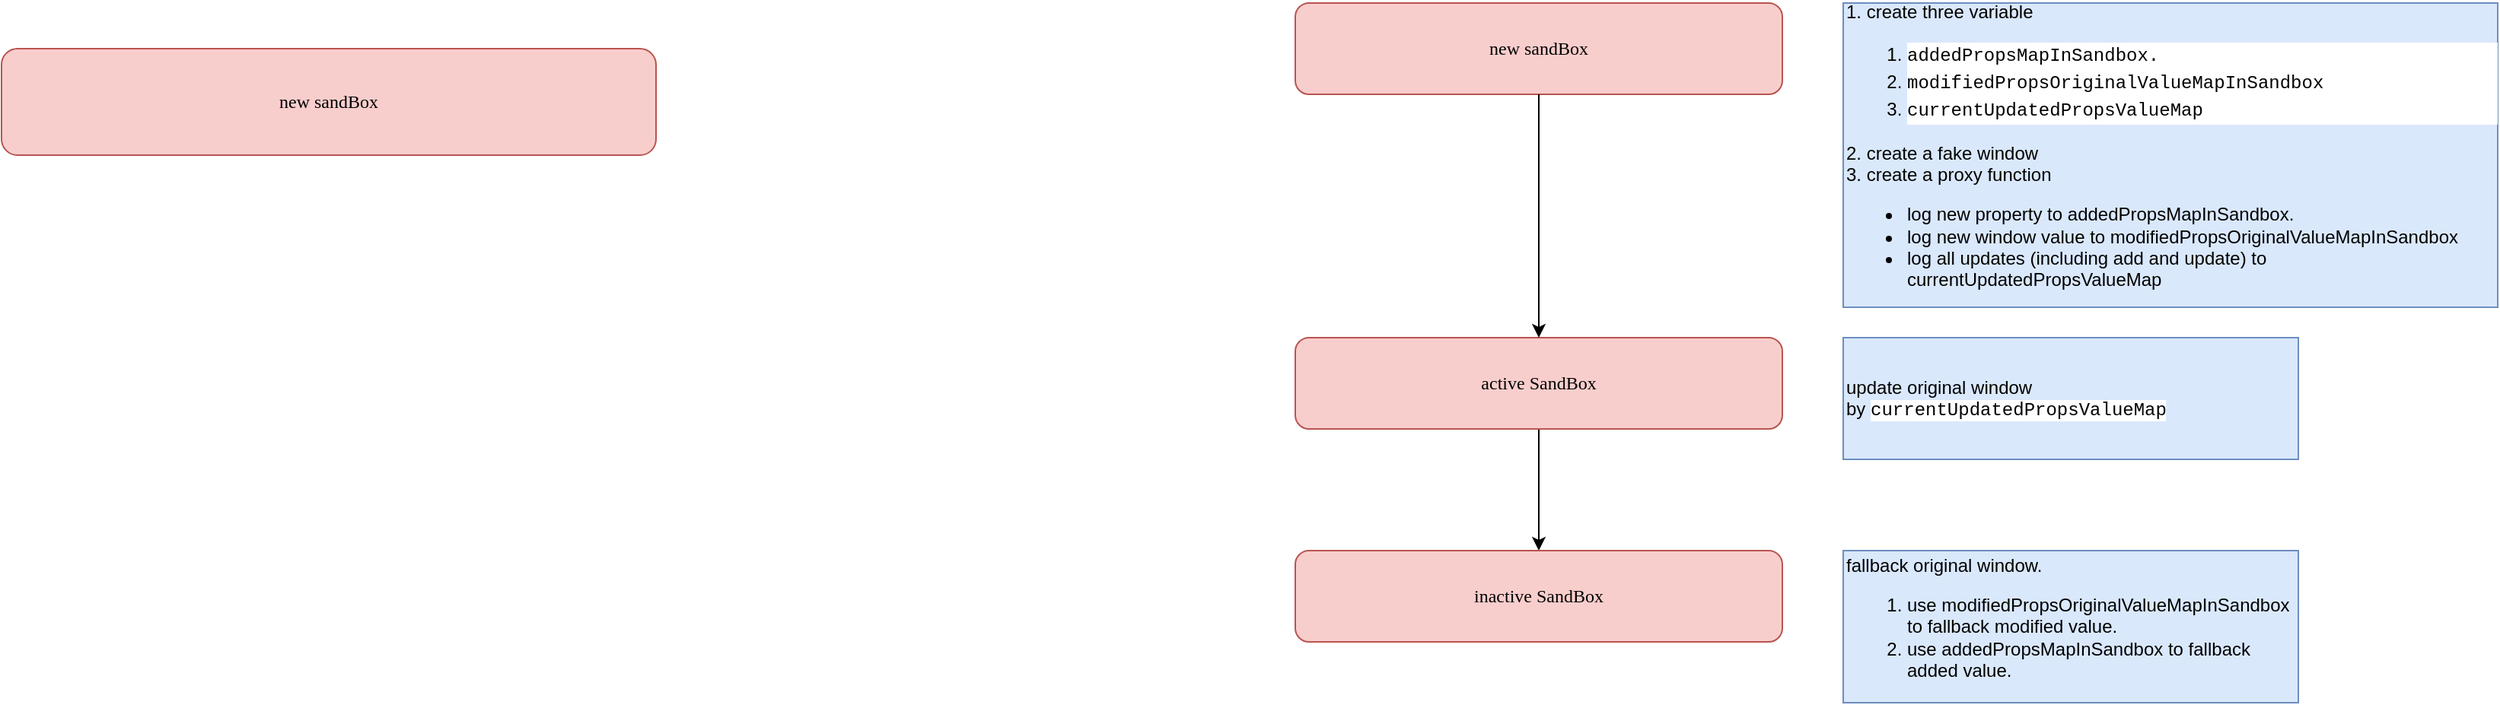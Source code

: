 <mxfile version="21.5.0" type="github">
  <diagram id="5DJkbFrkF-0NfNi0XkgB" name="第 1 页">
    <mxGraphModel dx="1865" dy="649" grid="1" gridSize="10" guides="1" tooltips="1" connect="1" arrows="1" fold="1" page="1" pageScale="1" pageWidth="827" pageHeight="1169" math="0" shadow="0">
      <root>
        <mxCell id="0" />
        <mxCell id="1" parent="0" />
        <mxCell id="o4sS4s2T9ScSJjDvOLJU-1" value="&lt;font face=&quot;Comic Sans MS&quot;&gt;new sandBox&lt;/font&gt;" style="rounded=1;whiteSpace=wrap;html=1;fillColor=#f8cecc;strokeColor=#b85450;" vertex="1" parent="1">
          <mxGeometry x="50" y="70" width="320" height="60" as="geometry" />
        </mxCell>
        <mxCell id="o4sS4s2T9ScSJjDvOLJU-4" value="1. create three&amp;nbsp;variable&lt;br&gt;&lt;ol&gt;&lt;li&gt;&lt;div style=&quot;background-color: rgb(255, 255, 255); font-family: Menlo, Monaco, &amp;quot;Courier New&amp;quot;, monospace; line-height: 18px;&quot;&gt;addedPropsMapInSandbox.&amp;nbsp;&lt;/div&gt;&lt;/li&gt;&lt;li&gt;&lt;div style=&quot;background-color: rgb(255, 255, 255); font-family: Menlo, Monaco, &amp;quot;Courier New&amp;quot;, monospace; line-height: 18px;&quot;&gt;&lt;div style=&quot;line-height: 18px;&quot;&gt;modifiedPropsOriginalValueMapInSandbox&lt;/div&gt;&lt;/div&gt;&lt;/li&gt;&lt;li&gt;&lt;div style=&quot;line-height: 18px;&quot;&gt;&lt;div style=&quot;background-color: rgb(255, 255, 255); font-family: Menlo, Monaco, &amp;quot;Courier New&amp;quot;, monospace; line-height: 18px;&quot;&gt;currentUpdatedPropsValueMap&lt;/div&gt;&lt;/div&gt;&lt;/li&gt;&lt;/ol&gt;&lt;div&gt;2. create a fake window&lt;/div&gt;&lt;div&gt;3. create a proxy function&lt;/div&gt;&lt;div&gt;&lt;ul&gt;&lt;li&gt;log new property to&amp;nbsp;addedPropsMapInSandbox.&lt;/li&gt;&lt;li&gt;&lt;span style=&quot;background-color: initial;&quot;&gt;log new window value to&amp;nbsp;&lt;/span&gt;modifiedPropsOriginalValueMapInSandbox&lt;/li&gt;&lt;li&gt;log all updates (including add and update) to currentUpdatedPropsValueMap&lt;/li&gt;&lt;/ul&gt;&lt;/div&gt;" style="text;html=1;align=left;verticalAlign=middle;whiteSpace=wrap;rounded=0;fillColor=#dae8fc;strokeColor=#6c8ebf;" vertex="1" parent="1">
          <mxGeometry x="410" y="70" width="430" height="200" as="geometry" />
        </mxCell>
        <mxCell id="o4sS4s2T9ScSJjDvOLJU-15" style="edgeStyle=orthogonalEdgeStyle;rounded=0;orthogonalLoop=1;jettySize=auto;html=1;entryX=0.5;entryY=0;entryDx=0;entryDy=0;" edge="1" parent="1" source="o4sS4s2T9ScSJjDvOLJU-7" target="o4sS4s2T9ScSJjDvOLJU-11">
          <mxGeometry relative="1" as="geometry" />
        </mxCell>
        <mxCell id="o4sS4s2T9ScSJjDvOLJU-7" value="&lt;font face=&quot;Comic Sans MS&quot;&gt;active SandBox&lt;/font&gt;" style="rounded=1;whiteSpace=wrap;html=1;fillColor=#f8cecc;strokeColor=#b85450;" vertex="1" parent="1">
          <mxGeometry x="50" y="290" width="320" height="60" as="geometry" />
        </mxCell>
        <mxCell id="o4sS4s2T9ScSJjDvOLJU-10" value="&lt;span style=&quot;background-color: initial;&quot;&gt;update original window by&amp;nbsp;&lt;/span&gt;&lt;span style=&quot;background-color: rgb(255, 255, 255); font-family: Menlo, Monaco, &amp;quot;Courier New&amp;quot;, monospace;&quot;&gt;currentUpdatedPropsValueMap&lt;/span&gt;" style="text;html=1;align=left;verticalAlign=middle;whiteSpace=wrap;rounded=0;fillColor=#dae8fc;strokeColor=#6c8ebf;" vertex="1" parent="1">
          <mxGeometry x="410" y="290" width="299" height="80" as="geometry" />
        </mxCell>
        <mxCell id="o4sS4s2T9ScSJjDvOLJU-11" value="&lt;font face=&quot;Comic Sans MS&quot;&gt;inactive SandBox&lt;/font&gt;" style="rounded=1;whiteSpace=wrap;html=1;fillColor=#f8cecc;strokeColor=#b85450;" vertex="1" parent="1">
          <mxGeometry x="50" y="430" width="320" height="60" as="geometry" />
        </mxCell>
        <mxCell id="o4sS4s2T9ScSJjDvOLJU-12" value="&lt;div&gt;fallback original window.&lt;/div&gt;&lt;div&gt;&lt;ol&gt;&lt;li&gt;use modifiedPropsOriginalValueMapInSandbox to fallback modified value.&lt;/li&gt;&lt;li&gt;use addedPropsMapInSandbox to fallback added value.&lt;/li&gt;&lt;/ol&gt;&lt;/div&gt;" style="text;html=1;strokeColor=#6c8ebf;fillColor=#dae8fc;align=left;verticalAlign=middle;whiteSpace=wrap;rounded=0;" vertex="1" parent="1">
          <mxGeometry x="410" y="430" width="299" height="100" as="geometry" />
        </mxCell>
        <mxCell id="o4sS4s2T9ScSJjDvOLJU-13" value="" style="endArrow=classic;html=1;rounded=0;exitX=0.5;exitY=1;exitDx=0;exitDy=0;entryX=0.5;entryY=0;entryDx=0;entryDy=0;" edge="1" parent="1" source="o4sS4s2T9ScSJjDvOLJU-1" target="o4sS4s2T9ScSJjDvOLJU-7">
          <mxGeometry width="50" height="50" relative="1" as="geometry">
            <mxPoint x="250" y="320" as="sourcePoint" />
            <mxPoint x="300" y="270" as="targetPoint" />
          </mxGeometry>
        </mxCell>
        <mxCell id="o4sS4s2T9ScSJjDvOLJU-17" value="&lt;font face=&quot;Comic Sans MS&quot;&gt;new sandBox&lt;/font&gt;" style="rounded=1;whiteSpace=wrap;html=1;fillColor=#f8cecc;strokeColor=#b85450;" vertex="1" parent="1">
          <mxGeometry x="-800" y="100" width="430" height="70" as="geometry" />
        </mxCell>
      </root>
    </mxGraphModel>
  </diagram>
</mxfile>
